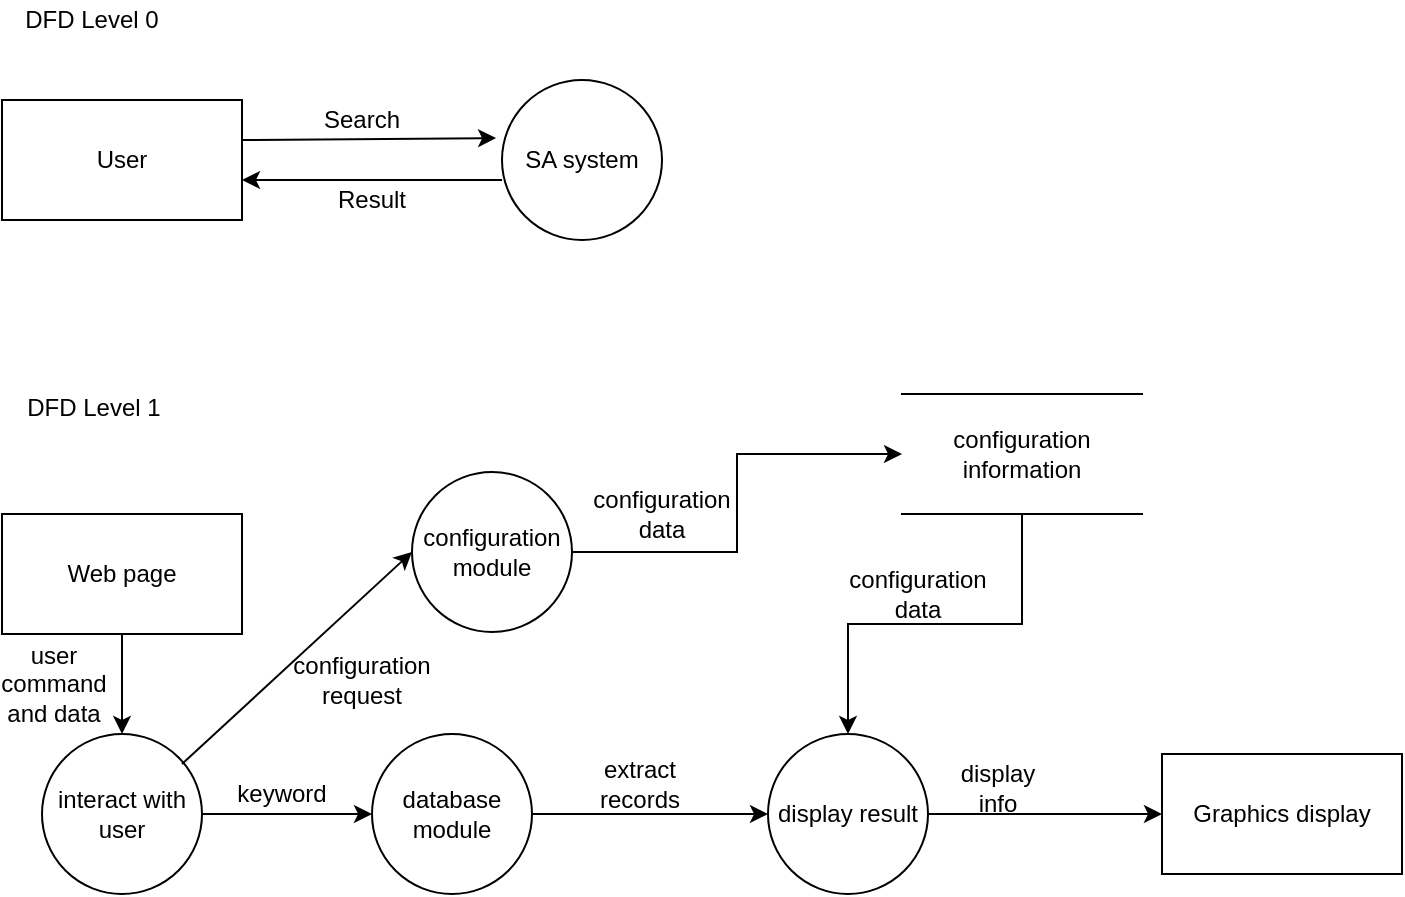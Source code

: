 <mxfile version="12.7.0" type="github"><diagram id="beND44jJ1VSl0eGK5Cgt" name="Page-1"><mxGraphModel dx="1120" dy="577" grid="1" gridSize="10" guides="1" tooltips="1" connect="1" arrows="1" fold="1" page="1" pageScale="1" pageWidth="850" pageHeight="1100" math="0" shadow="0"><root><mxCell id="0"/><mxCell id="1" parent="0"/><mxCell id="AMg80nUMiKFIIawqWGfs-1" value="User" style="rounded=0;whiteSpace=wrap;html=1;" parent="1" vertex="1"><mxGeometry x="60" y="150" width="120" height="60" as="geometry"/></mxCell><mxCell id="AMg80nUMiKFIIawqWGfs-2" value="SA system" style="ellipse;whiteSpace=wrap;html=1;aspect=fixed;" parent="1" vertex="1"><mxGeometry x="310" y="140" width="80" height="80" as="geometry"/></mxCell><mxCell id="AMg80nUMiKFIIawqWGfs-3" value="" style="endArrow=classic;html=1;entryX=-0.037;entryY=0.363;entryDx=0;entryDy=0;entryPerimeter=0;" parent="1" target="AMg80nUMiKFIIawqWGfs-2" edge="1"><mxGeometry width="50" height="50" relative="1" as="geometry"><mxPoint x="180" y="170" as="sourcePoint"/><mxPoint x="260" y="170" as="targetPoint"/></mxGeometry></mxCell><mxCell id="AMg80nUMiKFIIawqWGfs-4" value="" style="endArrow=classic;html=1;" parent="1" edge="1"><mxGeometry width="50" height="50" relative="1" as="geometry"><mxPoint x="310" y="190" as="sourcePoint"/><mxPoint x="180" y="190" as="targetPoint"/></mxGeometry></mxCell><mxCell id="AMg80nUMiKFIIawqWGfs-5" value="Search" style="text;html=1;strokeColor=none;fillColor=none;align=center;verticalAlign=middle;whiteSpace=wrap;rounded=0;" parent="1" vertex="1"><mxGeometry x="220" y="150" width="40" height="20" as="geometry"/></mxCell><mxCell id="AMg80nUMiKFIIawqWGfs-7" value="DFD Level 0" style="text;html=1;strokeColor=none;fillColor=none;align=center;verticalAlign=middle;whiteSpace=wrap;rounded=0;" parent="1" vertex="1"><mxGeometry x="60" y="100" width="90" height="20" as="geometry"/></mxCell><mxCell id="AMg80nUMiKFIIawqWGfs-10" value="Result" style="text;html=1;strokeColor=none;fillColor=none;align=center;verticalAlign=middle;whiteSpace=wrap;rounded=0;" parent="1" vertex="1"><mxGeometry x="225" y="190" width="40" height="20" as="geometry"/></mxCell><mxCell id="AMg80nUMiKFIIawqWGfs-11" value="DFD Level 1" style="text;html=1;strokeColor=none;fillColor=none;align=center;verticalAlign=middle;whiteSpace=wrap;rounded=0;" parent="1" vertex="1"><mxGeometry x="61" y="294" width="90" height="20" as="geometry"/></mxCell><mxCell id="AMg80nUMiKFIIawqWGfs-18" value="" style="edgeStyle=orthogonalEdgeStyle;rounded=0;orthogonalLoop=1;jettySize=auto;html=1;" parent="1" source="AMg80nUMiKFIIawqWGfs-12" target="AMg80nUMiKFIIawqWGfs-13" edge="1"><mxGeometry relative="1" as="geometry"/></mxCell><mxCell id="AMg80nUMiKFIIawqWGfs-12" value="Web page" style="rounded=0;whiteSpace=wrap;html=1;" parent="1" vertex="1"><mxGeometry x="60" y="357" width="120" height="60" as="geometry"/></mxCell><mxCell id="AMg80nUMiKFIIawqWGfs-37" value="" style="edgeStyle=orthogonalEdgeStyle;rounded=0;orthogonalLoop=1;jettySize=auto;html=1;" parent="1" source="AMg80nUMiKFIIawqWGfs-13" target="AMg80nUMiKFIIawqWGfs-36" edge="1"><mxGeometry relative="1" as="geometry"/></mxCell><mxCell id="AMg80nUMiKFIIawqWGfs-13" value="interact with user" style="ellipse;whiteSpace=wrap;html=1;aspect=fixed;" parent="1" vertex="1"><mxGeometry x="80" y="467" width="80" height="80" as="geometry"/></mxCell><mxCell id="AMg80nUMiKFIIawqWGfs-51" value="" style="edgeStyle=orthogonalEdgeStyle;rounded=0;orthogonalLoop=1;jettySize=auto;html=1;entryX=0;entryY=0.5;entryDx=0;entryDy=0;" parent="1" source="AMg80nUMiKFIIawqWGfs-48" target="AMg80nUMiKFIIawqWGfs-23" edge="1"><mxGeometry relative="1" as="geometry"><mxPoint x="425" y="376" as="targetPoint"/></mxGeometry></mxCell><mxCell id="AMg80nUMiKFIIawqWGfs-48" value="configuration module" style="ellipse;whiteSpace=wrap;html=1;aspect=fixed;" parent="1" vertex="1"><mxGeometry x="265" y="336" width="80" height="80" as="geometry"/></mxCell><mxCell id="AMg80nUMiKFIIawqWGfs-43" value="" style="edgeStyle=orthogonalEdgeStyle;rounded=0;orthogonalLoop=1;jettySize=auto;html=1;entryX=0;entryY=0.5;entryDx=0;entryDy=0;" parent="1" source="AMg80nUMiKFIIawqWGfs-36" target="AMg80nUMiKFIIawqWGfs-24" edge="1"><mxGeometry relative="1" as="geometry"><mxPoint x="405" y="507" as="targetPoint"/></mxGeometry></mxCell><mxCell id="AMg80nUMiKFIIawqWGfs-36" value="database module" style="ellipse;whiteSpace=wrap;html=1;aspect=fixed;" parent="1" vertex="1"><mxGeometry x="245" y="467" width="80" height="80" as="geometry"/></mxCell><mxCell id="AMg80nUMiKFIIawqWGfs-19" value="user command and data" style="text;html=1;strokeColor=none;fillColor=none;align=center;verticalAlign=middle;whiteSpace=wrap;rounded=0;" parent="1" vertex="1"><mxGeometry x="66" y="432" width="40" height="20" as="geometry"/></mxCell><mxCell id="AMg80nUMiKFIIawqWGfs-21" value="Graphics display" style="rounded=0;whiteSpace=wrap;html=1;" parent="1" vertex="1"><mxGeometry x="640" y="477" width="120" height="60" as="geometry"/></mxCell><mxCell id="AMg80nUMiKFIIawqWGfs-63" style="edgeStyle=orthogonalEdgeStyle;rounded=0;orthogonalLoop=1;jettySize=auto;html=1;entryX=0.5;entryY=0;entryDx=0;entryDy=0;" parent="1" source="AMg80nUMiKFIIawqWGfs-23" target="AMg80nUMiKFIIawqWGfs-24" edge="1"><mxGeometry relative="1" as="geometry"/></mxCell><mxCell id="AMg80nUMiKFIIawqWGfs-23" value="configuration information" style="shape=partialRectangle;whiteSpace=wrap;html=1;left=0;right=0;fillColor=none;" parent="1" vertex="1"><mxGeometry x="510" y="297" width="120" height="60" as="geometry"/></mxCell><mxCell id="AMg80nUMiKFIIawqWGfs-26" value="" style="edgeStyle=orthogonalEdgeStyle;rounded=0;orthogonalLoop=1;jettySize=auto;html=1;entryX=0;entryY=0.5;entryDx=0;entryDy=0;" parent="1" source="AMg80nUMiKFIIawqWGfs-24" target="AMg80nUMiKFIIawqWGfs-21" edge="1"><mxGeometry relative="1" as="geometry"><mxPoint x="603" y="492" as="targetPoint"/></mxGeometry></mxCell><mxCell id="AMg80nUMiKFIIawqWGfs-24" value="display result" style="ellipse;whiteSpace=wrap;html=1;aspect=fixed;" parent="1" vertex="1"><mxGeometry x="443" y="467" width="80" height="80" as="geometry"/></mxCell><mxCell id="AMg80nUMiKFIIawqWGfs-31" value="configuration data" style="text;html=1;strokeColor=none;fillColor=none;align=center;verticalAlign=middle;whiteSpace=wrap;rounded=0;" parent="1" vertex="1"><mxGeometry x="498" y="387" width="40" height="20" as="geometry"/></mxCell><mxCell id="AMg80nUMiKFIIawqWGfs-34" value="display info" style="text;html=1;strokeColor=none;fillColor=none;align=center;verticalAlign=middle;whiteSpace=wrap;rounded=0;" parent="1" vertex="1"><mxGeometry x="538" y="484" width="40" height="20" as="geometry"/></mxCell><mxCell id="AMg80nUMiKFIIawqWGfs-38" value="keyword" style="text;html=1;strokeColor=none;fillColor=none;align=center;verticalAlign=middle;whiteSpace=wrap;rounded=0;" parent="1" vertex="1"><mxGeometry x="180" y="487" width="40" height="20" as="geometry"/></mxCell><mxCell id="AMg80nUMiKFIIawqWGfs-44" value="extract records" style="text;html=1;strokeColor=none;fillColor=none;align=center;verticalAlign=middle;whiteSpace=wrap;rounded=0;" parent="1" vertex="1"><mxGeometry x="348" y="482" width="62" height="20" as="geometry"/></mxCell><mxCell id="AMg80nUMiKFIIawqWGfs-52" value="" style="endArrow=classic;html=1;entryX=0;entryY=0.5;entryDx=0;entryDy=0;" parent="1" target="AMg80nUMiKFIIawqWGfs-48" edge="1"><mxGeometry width="50" height="50" relative="1" as="geometry"><mxPoint x="150" y="482" as="sourcePoint"/><mxPoint x="200" y="432" as="targetPoint"/></mxGeometry></mxCell><mxCell id="AMg80nUMiKFIIawqWGfs-53" value="configuration request" style="text;html=1;strokeColor=none;fillColor=none;align=center;verticalAlign=middle;whiteSpace=wrap;rounded=0;" parent="1" vertex="1"><mxGeometry x="220" y="430" width="40" height="20" as="geometry"/></mxCell><mxCell id="AMg80nUMiKFIIawqWGfs-60" value="configuration data" style="text;html=1;strokeColor=none;fillColor=none;align=center;verticalAlign=middle;whiteSpace=wrap;rounded=0;" parent="1" vertex="1"><mxGeometry x="370" y="347" width="40" height="20" as="geometry"/></mxCell></root></mxGraphModel></diagram></mxfile>